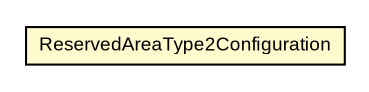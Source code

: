 #!/usr/local/bin/dot
#
# Class diagram 
# Generated by UMLGraph version R5_7_2-3-gee82a7 (http://www.umlgraph.org/)
#

digraph G {
	edge [fontname="arial",fontsize=10,labelfontname="arial",labelfontsize=10];
	node [fontname="arial",fontsize=10,shape=plaintext];
	nodesep=0.25;
	ranksep=0.5;
	// com.st.st25sdk.type2.ReservedAreaType2Configuration
	c24985 [label=<<table title="com.st.st25sdk.type2.ReservedAreaType2Configuration" border="0" cellborder="1" cellspacing="0" cellpadding="2" port="p" bgcolor="lemonChiffon" href="./ReservedAreaType2Configuration.html">
		<tr><td><table border="0" cellspacing="0" cellpadding="1">
<tr><td align="center" balign="center"> ReservedAreaType2Configuration </td></tr>
		</table></td></tr>
		</table>>, URL="./ReservedAreaType2Configuration.html", fontname="arial", fontcolor="black", fontsize=9.0];
}

